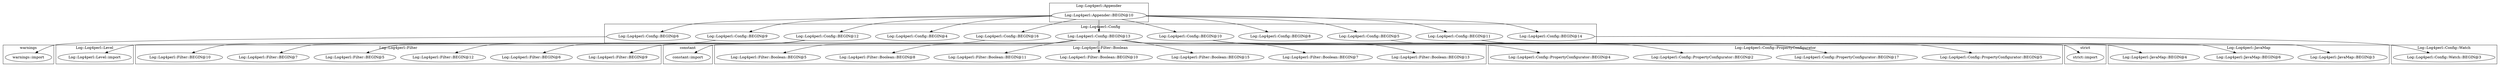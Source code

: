 digraph {
graph [overlap=false]
subgraph cluster_Log_Log4perl_Appender {
	label="Log::Log4perl::Appender";
	"Log::Log4perl::Appender::BEGIN@10";
}
subgraph cluster_Log_Log4perl_Filter_Boolean {
	label="Log::Log4perl::Filter::Boolean";
	"Log::Log4perl::Filter::Boolean::BEGIN@13";
	"Log::Log4perl::Filter::Boolean::BEGIN@7";
	"Log::Log4perl::Filter::Boolean::BEGIN@15";
	"Log::Log4perl::Filter::Boolean::BEGIN@10";
	"Log::Log4perl::Filter::Boolean::BEGIN@11";
	"Log::Log4perl::Filter::Boolean::BEGIN@8";
	"Log::Log4perl::Filter::Boolean::BEGIN@5";
}
subgraph cluster_Log_Log4perl_Config_Watch {
	label="Log::Log4perl::Config::Watch";
	"Log::Log4perl::Config::Watch::BEGIN@3";
}
subgraph cluster_warnings {
	label="warnings";
	"warnings::import";
}
subgraph cluster_Log_Log4perl_Config_PropertyConfigurator {
	label="Log::Log4perl::Config::PropertyConfigurator";
	"Log::Log4perl::Config::PropertyConfigurator::BEGIN@5";
	"Log::Log4perl::Config::PropertyConfigurator::BEGIN@17";
	"Log::Log4perl::Config::PropertyConfigurator::BEGIN@2";
	"Log::Log4perl::Config::PropertyConfigurator::BEGIN@4";
}
subgraph cluster_Log_Log4perl_Filter {
	label="Log::Log4perl::Filter";
	"Log::Log4perl::Filter::BEGIN@9";
	"Log::Log4perl::Filter::BEGIN@6";
	"Log::Log4perl::Filter::BEGIN@12";
	"Log::Log4perl::Filter::BEGIN@5";
	"Log::Log4perl::Filter::BEGIN@7";
	"Log::Log4perl::Filter::BEGIN@10";
}
subgraph cluster_Log_Log4perl_JavaMap {
	label="Log::Log4perl::JavaMap";
	"Log::Log4perl::JavaMap::BEGIN@3";
	"Log::Log4perl::JavaMap::BEGIN@6";
	"Log::Log4perl::JavaMap::BEGIN@4";
}
subgraph cluster_strict {
	label="strict";
	"strict::import";
}
subgraph cluster_constant {
	label="constant";
	"constant::import";
}
subgraph cluster_Log_Log4perl_Level {
	label="Log::Log4perl::Level";
	"Log::Log4perl::Level::import";
}
subgraph cluster_Log_Log4perl_Config {
	label="Log::Log4perl::Config";
	"Log::Log4perl::Config::BEGIN@6";
	"Log::Log4perl::Config::BEGIN@9";
	"Log::Log4perl::Config::BEGIN@12";
	"Log::Log4perl::Config::BEGIN@8";
	"Log::Log4perl::Config::BEGIN@16";
	"Log::Log4perl::Config::BEGIN@13";
	"Log::Log4perl::Config::BEGIN@10";
	"Log::Log4perl::Config::BEGIN@4";
	"Log::Log4perl::Config::BEGIN@5";
	"Log::Log4perl::Config::BEGIN@11";
	"Log::Log4perl::Config::BEGIN@14";
}
"Log::Log4perl::Config::BEGIN@11" -> "Log::Log4perl::JavaMap::BEGIN@6";
"Log::Log4perl::Config::BEGIN@10" -> "Log::Log4perl::Config::PropertyConfigurator::BEGIN@4";
"Log::Log4perl::Config::BEGIN@12" -> "Log::Log4perl::Filter::BEGIN@5";
"Log::Log4perl::Appender::BEGIN@10" -> "Log::Log4perl::Config::BEGIN@13";
"Log::Log4perl::Config::BEGIN@12" -> "Log::Log4perl::Filter::BEGIN@9";
"Log::Log4perl::Config::BEGIN@13" -> "Log::Log4perl::Filter::Boolean::BEGIN@15";
"Log::Log4perl::Config::BEGIN@13" -> "Log::Log4perl::Filter::Boolean::BEGIN@10";
"Log::Log4perl::Appender::BEGIN@10" -> "Log::Log4perl::Config::BEGIN@4";
"Log::Log4perl::Config::BEGIN@11" -> "Log::Log4perl::JavaMap::BEGIN@3";
"Log::Log4perl::Config::BEGIN@12" -> "Log::Log4perl::Filter::BEGIN@12";
"Log::Log4perl::Config::BEGIN@9" -> "Log::Log4perl::Level::import";
"Log::Log4perl::Config::BEGIN@10" -> "Log::Log4perl::Config::PropertyConfigurator::BEGIN@2";
"Log::Log4perl::Config::BEGIN@13" -> "Log::Log4perl::Filter::Boolean::BEGIN@5";
"Log::Log4perl::Config::BEGIN@16" -> "constant::import";
"Log::Log4perl::Appender::BEGIN@10" -> "Log::Log4perl::Config::BEGIN@12";
"Log::Log4perl::Config::BEGIN@10" -> "Log::Log4perl::Config::PropertyConfigurator::BEGIN@5";
"Log::Log4perl::Config::BEGIN@6" -> "warnings::import";
"Log::Log4perl::Config::BEGIN@12" -> "Log::Log4perl::Filter::BEGIN@6";
"Log::Log4perl::Appender::BEGIN@10" -> "Log::Log4perl::Config::BEGIN@9";
"Log::Log4perl::Appender::BEGIN@10" -> "Log::Log4perl::Config::BEGIN@6";
"Log::Log4perl::Appender::BEGIN@10" -> "Log::Log4perl::Config::BEGIN@5";
"Log::Log4perl::Config::BEGIN@13" -> "Log::Log4perl::Filter::Boolean::BEGIN@13";
"Log::Log4perl::Appender::BEGIN@10" -> "Log::Log4perl::Config::BEGIN@16";
"Log::Log4perl::Config::BEGIN@5" -> "strict::import";
"Log::Log4perl::Appender::BEGIN@10" -> "Log::Log4perl::Config::BEGIN@14";
"Log::Log4perl::Config::BEGIN@10" -> "Log::Log4perl::Config::PropertyConfigurator::BEGIN@17";
"Log::Log4perl::Config::BEGIN@14" -> "Log::Log4perl::Config::Watch::BEGIN@3";
"Log::Log4perl::Config::BEGIN@11" -> "Log::Log4perl::JavaMap::BEGIN@4";
"Log::Log4perl::Appender::BEGIN@10" -> "Log::Log4perl::Config::BEGIN@8";
"Log::Log4perl::Config::BEGIN@12" -> "Log::Log4perl::Filter::BEGIN@10";
"Log::Log4perl::Appender::BEGIN@10" -> "Log::Log4perl::Config::BEGIN@10";
"Log::Log4perl::Config::BEGIN@13" -> "Log::Log4perl::Filter::Boolean::BEGIN@7";
"Log::Log4perl::Config::BEGIN@12" -> "Log::Log4perl::Filter::BEGIN@7";
"Log::Log4perl::Appender::BEGIN@10" -> "Log::Log4perl::Config::BEGIN@11";
"Log::Log4perl::Config::BEGIN@13" -> "Log::Log4perl::Filter::Boolean::BEGIN@11";
"Log::Log4perl::Config::BEGIN@13" -> "Log::Log4perl::Filter::Boolean::BEGIN@8";
}
